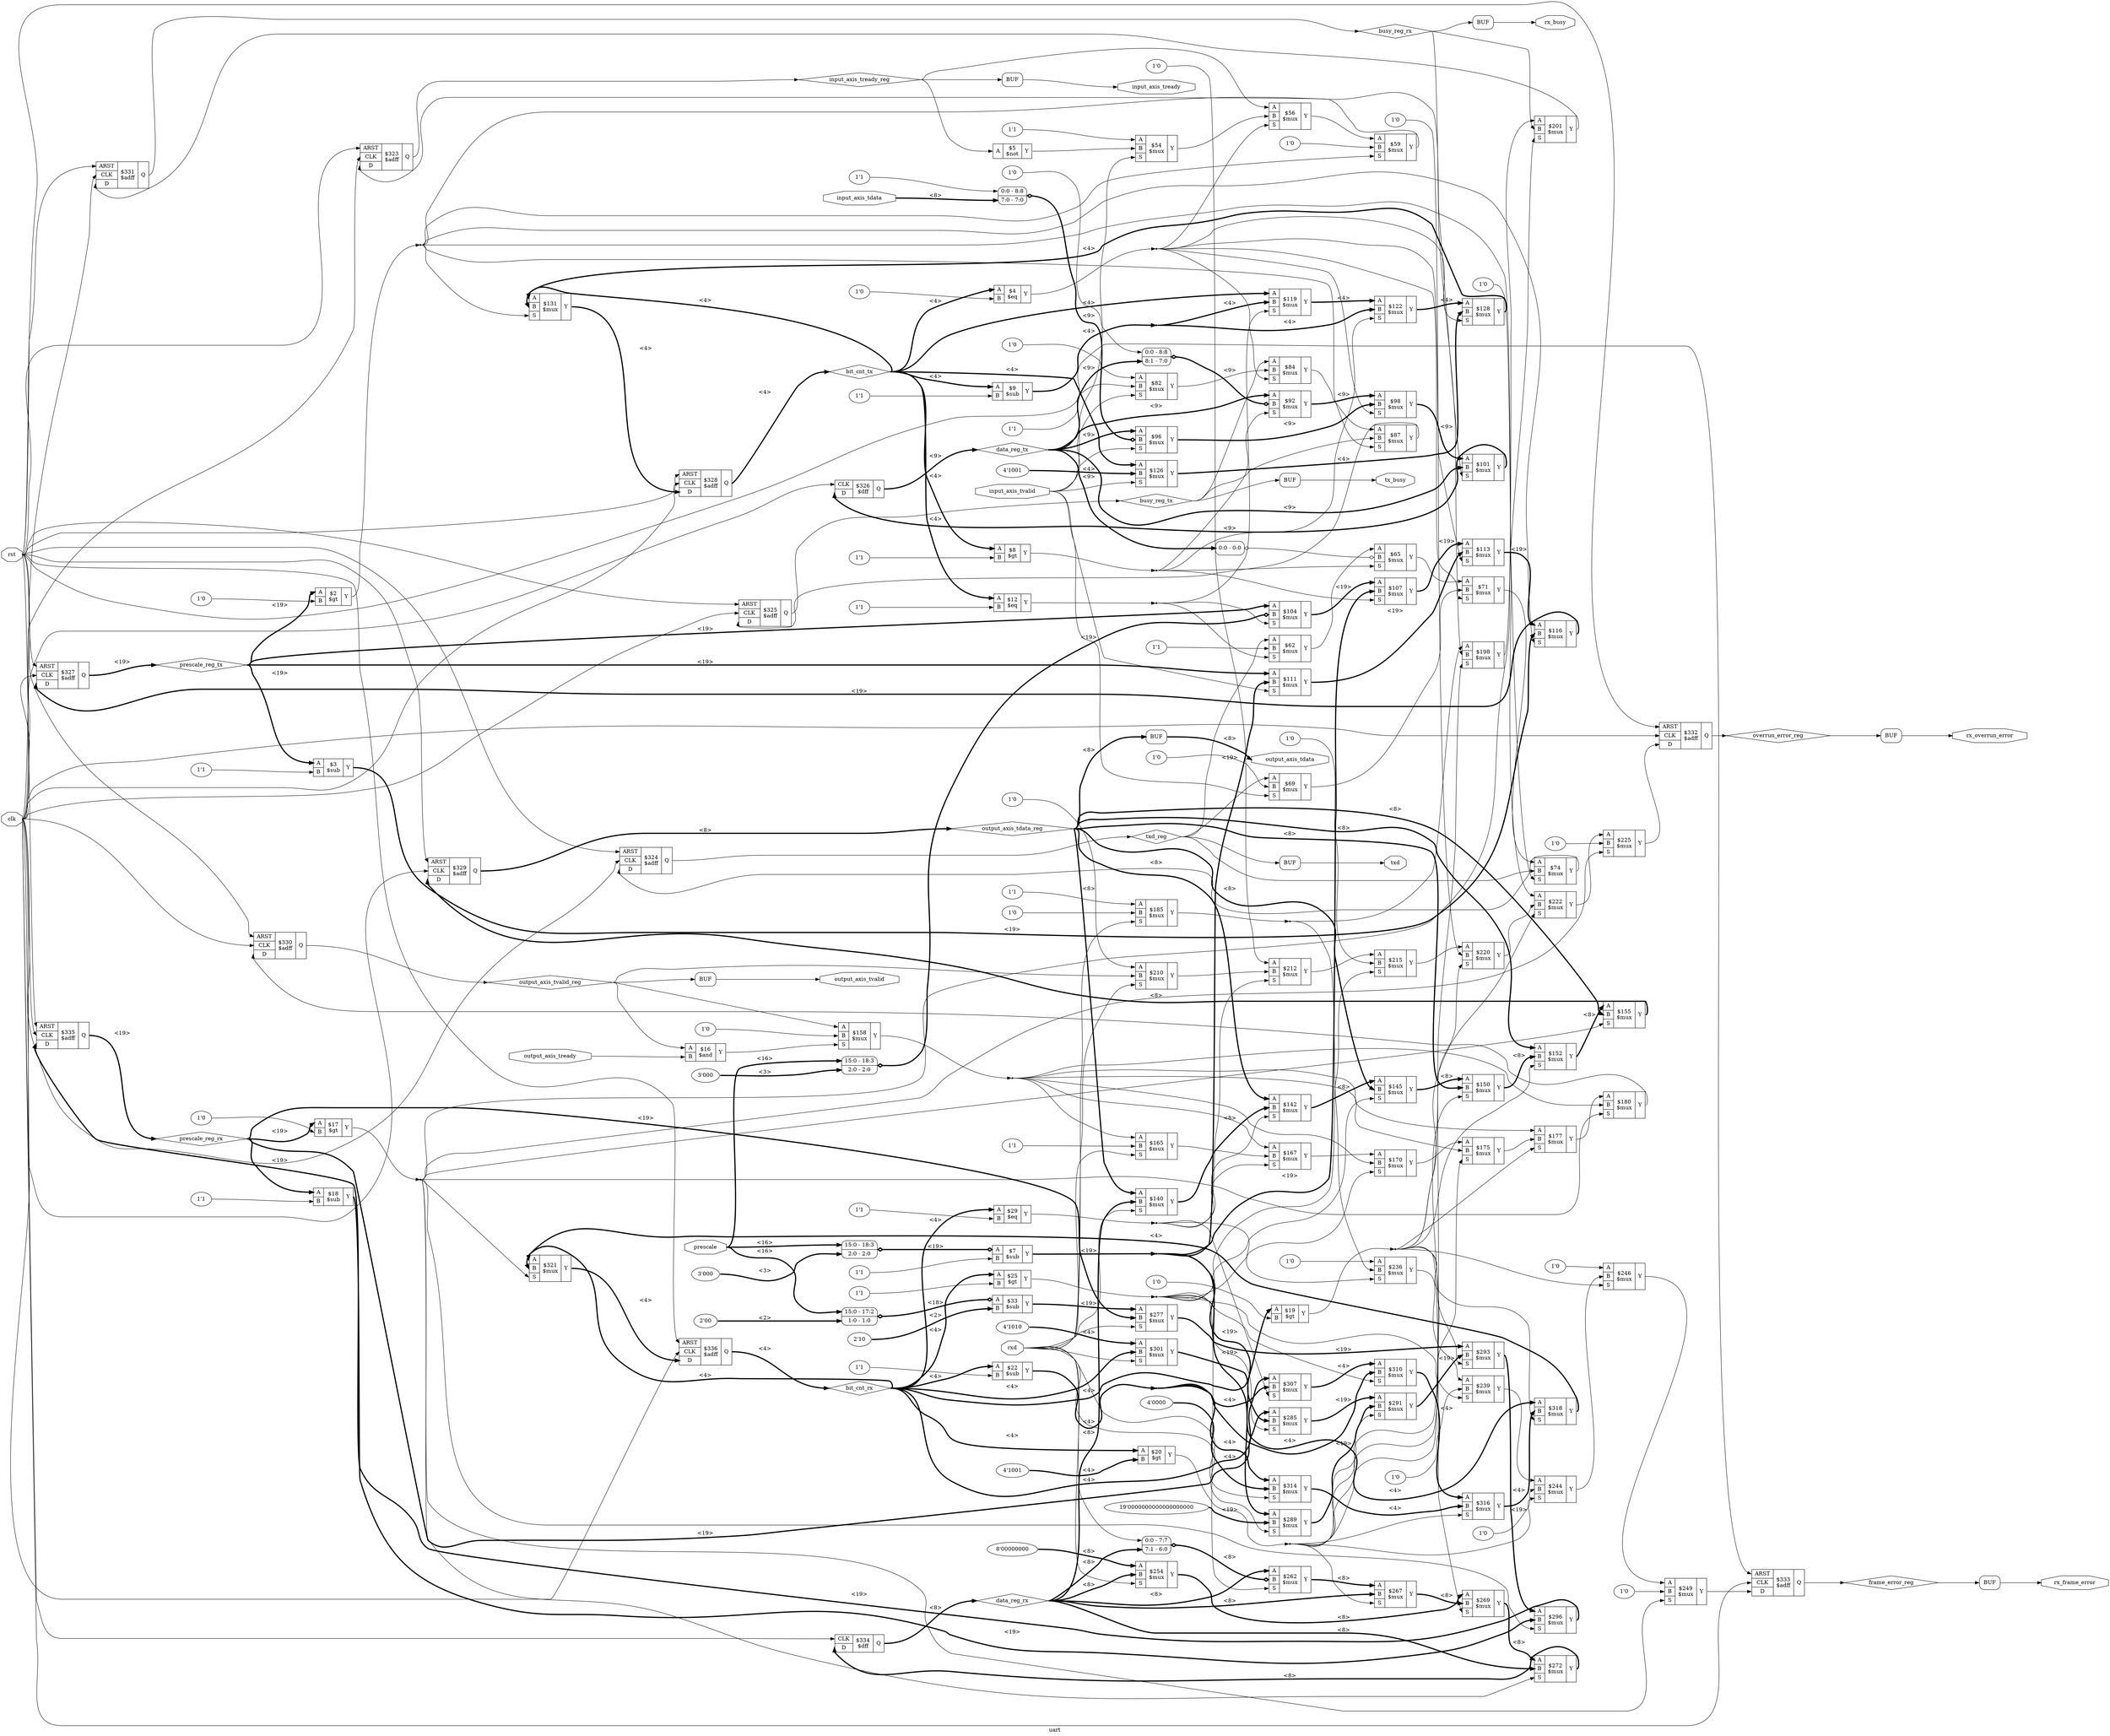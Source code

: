 digraph "uart" {
label="uart";
rankdir="LR";
remincross=true;
n2 [ shape=octagon, label="clk", color="black", fontcolor="black" ];
n3 [ shape=octagon, label="rst", color="black", fontcolor="black" ];
n4 [ shape=octagon, label="input_axis_tdata", color="black", fontcolor="black" ];
n5 [ shape=octagon, label="input_axis_tvalid", color="black", fontcolor="black" ];
n6 [ shape=octagon, label="input_axis_tready", color="black", fontcolor="black" ];
n7 [ shape=octagon, label="output_axis_tdata", color="black", fontcolor="black" ];
n8 [ shape=octagon, label="output_axis_tvalid", color="black", fontcolor="black" ];
n9 [ shape=octagon, label="output_axis_tready", color="black", fontcolor="black" ];
n10 [ shape=octagon, label="rxd", color="black", fontcolor="black" ];
n11 [ shape=octagon, label="txd", color="black", fontcolor="black" ];
n12 [ shape=octagon, label="tx_busy", color="black", fontcolor="black" ];
n13 [ shape=octagon, label="rx_busy", color="black", fontcolor="black" ];
n14 [ shape=octagon, label="rx_overrun_error", color="black", fontcolor="black" ];
n15 [ shape=octagon, label="rx_frame_error", color="black", fontcolor="black" ];
n16 [ shape=octagon, label="prescale", color="black", fontcolor="black" ];
n17 [ shape=diamond, label="input_axis_tready_reg", color="black", fontcolor="black" ];
n18 [ shape=diamond, label="txd_reg", color="black", fontcolor="black" ];
n19 [ shape=diamond, label="busy_reg_tx", color="black", fontcolor="black" ];
n20 [ shape=diamond, label="data_reg_tx", color="black", fontcolor="black" ];
n21 [ shape=diamond, label="prescale_reg_tx", color="black", fontcolor="black" ];
n22 [ shape=diamond, label="bit_cnt_tx", color="black", fontcolor="black" ];
n23 [ shape=diamond, label="output_axis_tdata_reg", color="black", fontcolor="black" ];
n24 [ shape=diamond, label="output_axis_tvalid_reg", color="black", fontcolor="black" ];
n25 [ shape=diamond, label="busy_reg_rx", color="black", fontcolor="black" ];
n26 [ shape=diamond, label="overrun_error_reg", color="black", fontcolor="black" ];
n27 [ shape=diamond, label="frame_error_reg", color="black", fontcolor="black" ];
n28 [ shape=diamond, label="data_reg_rx", color="black", fontcolor="black" ];
n29 [ shape=diamond, label="prescale_reg_rx", color="black", fontcolor="black" ];
n30 [ shape=diamond, label="bit_cnt_rx", color="black", fontcolor="black" ];
v0 [ label="1'0" ];
c121 [ shape=record, label="{{<p118> A|<p119> B}|$2\n$gt|{<p120> Y}}" ];
v1 [ label="1'1" ];
c122 [ shape=record, label="{{<p118> A|<p119> B}|$3\n$sub|{<p120> Y}}" ];
v2 [ label="1'0" ];
c123 [ shape=record, label="{{<p118> A|<p119> B}|$4\n$eq|{<p120> Y}}" ];
c124 [ shape=record, label="{{<p118> A}|$5\n$not|{<p120> Y}}" ];
v4 [ label="3'000" ];
v5 [ label="1'1" ];
c125 [ shape=record, label="{{<p118> A|<p119> B}|$7\n$sub|{<p120> Y}}" ];
x3 [ shape=record, style=rounded, label="<s1> 15:0 - 18:3 |<s0> 2:0 - 2:0 " ];
x3:e -> c125:p118:w [arrowhead=odiamond, arrowtail=odiamond, dir=both, color="black", style="setlinewidth(3)", label="<19>"];
v6 [ label="1'1" ];
c126 [ shape=record, label="{{<p118> A|<p119> B}|$8\n$gt|{<p120> Y}}" ];
v7 [ label="1'1" ];
c127 [ shape=record, label="{{<p118> A|<p119> B}|$9\n$sub|{<p120> Y}}" ];
v8 [ label="1'1" ];
c128 [ shape=record, label="{{<p118> A|<p119> B}|$12\n$eq|{<p120> Y}}" ];
c129 [ shape=record, label="{{<p118> A|<p119> B}|$16\n$and|{<p120> Y}}" ];
v9 [ label="1'0" ];
c130 [ shape=record, label="{{<p118> A|<p119> B}|$17\n$gt|{<p120> Y}}" ];
v10 [ label="1'1" ];
c131 [ shape=record, label="{{<p118> A|<p119> B}|$18\n$sub|{<p120> Y}}" ];
v11 [ label="1'0" ];
c132 [ shape=record, label="{{<p118> A|<p119> B}|$19\n$gt|{<p120> Y}}" ];
v12 [ label="4'1001" ];
c133 [ shape=record, label="{{<p118> A|<p119> B}|$20\n$gt|{<p120> Y}}" ];
v13 [ label="1'1" ];
c134 [ shape=record, label="{{<p118> A|<p119> B}|$22\n$sub|{<p120> Y}}" ];
v14 [ label="1'1" ];
c135 [ shape=record, label="{{<p118> A|<p119> B}|$25\n$gt|{<p120> Y}}" ];
v15 [ label="1'1" ];
c136 [ shape=record, label="{{<p118> A|<p119> B}|$29\n$eq|{<p120> Y}}" ];
v17 [ label="2'00" ];
v18 [ label="2'10" ];
c137 [ shape=record, label="{{<p118> A|<p119> B}|$33\n$sub|{<p120> Y}}" ];
x16 [ shape=record, style=rounded, label="<s1> 15:0 - 17:2 |<s0> 1:0 - 1:0 " ];
x16:e -> c137:p118:w [arrowhead=odiamond, arrowtail=odiamond, dir=both, color="black", style="setlinewidth(3)", label="<18>"];
v19 [ label="1'1" ];
c139 [ shape=record, label="{{<p118> A|<p119> B|<p138> S}|$54\n$mux|{<p120> Y}}" ];
c140 [ shape=record, label="{{<p118> A|<p119> B|<p138> S}|$56\n$mux|{<p120> Y}}" ];
v20 [ label="1'0" ];
c141 [ shape=record, label="{{<p118> A|<p119> B|<p138> S}|$59\n$mux|{<p120> Y}}" ];
v21 [ label="1'1" ];
c142 [ shape=record, label="{{<p118> A|<p119> B|<p138> S}|$62\n$mux|{<p120> Y}}" ];
c143 [ shape=record, label="{{<p118> A|<p119> B|<p138> S}|$65\n$mux|{<p120> Y}}" ];
x22 [ shape=record, style=rounded, label="<s0> 0:0 - 0:0 " ];
x22:e -> c143:p119:w [arrowhead=odiamond, arrowtail=odiamond, dir=both, color="black", label=""];
v23 [ label="1'0" ];
c144 [ shape=record, label="{{<p118> A|<p119> B|<p138> S}|$69\n$mux|{<p120> Y}}" ];
c145 [ shape=record, label="{{<p118> A|<p119> B|<p138> S}|$71\n$mux|{<p120> Y}}" ];
c146 [ shape=record, label="{{<p118> A|<p119> B|<p138> S}|$74\n$mux|{<p120> Y}}" ];
v24 [ label="1'0" ];
v25 [ label="1'1" ];
c147 [ shape=record, label="{{<p118> A|<p119> B|<p138> S}|$82\n$mux|{<p120> Y}}" ];
c148 [ shape=record, label="{{<p118> A|<p119> B|<p138> S}|$84\n$mux|{<p120> Y}}" ];
c149 [ shape=record, label="{{<p118> A|<p119> B|<p138> S}|$87\n$mux|{<p120> Y}}" ];
v27 [ label="1'0" ];
c150 [ shape=record, label="{{<p118> A|<p119> B|<p138> S}|$92\n$mux|{<p120> Y}}" ];
x26 [ shape=record, style=rounded, label="<s1> 0:0 - 8:8 |<s0> 8:1 - 7:0 " ];
x26:e -> c150:p119:w [arrowhead=odiamond, arrowtail=odiamond, dir=both, color="black", style="setlinewidth(3)", label="<9>"];
v29 [ label="1'1" ];
c151 [ shape=record, label="{{<p118> A|<p119> B|<p138> S}|$96\n$mux|{<p120> Y}}" ];
x28 [ shape=record, style=rounded, label="<s1> 0:0 - 8:8 |<s0> 7:0 - 7:0 " ];
x28:e -> c151:p119:w [arrowhead=odiamond, arrowtail=odiamond, dir=both, color="black", style="setlinewidth(3)", label="<9>"];
c152 [ shape=record, label="{{<p118> A|<p119> B|<p138> S}|$98\n$mux|{<p120> Y}}" ];
c153 [ shape=record, label="{{<p118> A|<p119> B|<p138> S}|$101\n$mux|{<p120> Y}}" ];
v31 [ label="3'000" ];
c154 [ shape=record, label="{{<p118> A|<p119> B|<p138> S}|$104\n$mux|{<p120> Y}}" ];
x30 [ shape=record, style=rounded, label="<s1> 15:0 - 18:3 |<s0> 2:0 - 2:0 " ];
x30:e -> c154:p119:w [arrowhead=odiamond, arrowtail=odiamond, dir=both, color="black", style="setlinewidth(3)", label="<19>"];
c155 [ shape=record, label="{{<p118> A|<p119> B|<p138> S}|$107\n$mux|{<p120> Y}}" ];
c156 [ shape=record, label="{{<p118> A|<p119> B|<p138> S}|$111\n$mux|{<p120> Y}}" ];
c157 [ shape=record, label="{{<p118> A|<p119> B|<p138> S}|$113\n$mux|{<p120> Y}}" ];
c158 [ shape=record, label="{{<p118> A|<p119> B|<p138> S}|$116\n$mux|{<p120> Y}}" ];
c159 [ shape=record, label="{{<p118> A|<p119> B|<p138> S}|$119\n$mux|{<p120> Y}}" ];
c160 [ shape=record, label="{{<p118> A|<p119> B|<p138> S}|$122\n$mux|{<p120> Y}}" ];
v32 [ label="4'1001" ];
c161 [ shape=record, label="{{<p118> A|<p119> B|<p138> S}|$126\n$mux|{<p120> Y}}" ];
c162 [ shape=record, label="{{<p118> A|<p119> B|<p138> S}|$128\n$mux|{<p120> Y}}" ];
c163 [ shape=record, label="{{<p118> A|<p119> B|<p138> S}|$131\n$mux|{<p120> Y}}" ];
c164 [ shape=record, label="{{<p118> A|<p119> B|<p138> S}|$140\n$mux|{<p120> Y}}" ];
c165 [ shape=record, label="{{<p118> A|<p119> B|<p138> S}|$142\n$mux|{<p120> Y}}" ];
c166 [ shape=record, label="{{<p118> A|<p119> B|<p138> S}|$145\n$mux|{<p120> Y}}" ];
c167 [ shape=record, label="{{<p118> A|<p119> B|<p138> S}|$150\n$mux|{<p120> Y}}" ];
c168 [ shape=record, label="{{<p118> A|<p119> B|<p138> S}|$152\n$mux|{<p120> Y}}" ];
c169 [ shape=record, label="{{<p118> A|<p119> B|<p138> S}|$155\n$mux|{<p120> Y}}" ];
v33 [ label="1'0" ];
c170 [ shape=record, label="{{<p118> A|<p119> B|<p138> S}|$158\n$mux|{<p120> Y}}" ];
v34 [ label="1'1" ];
c171 [ shape=record, label="{{<p118> A|<p119> B|<p138> S}|$165\n$mux|{<p120> Y}}" ];
c172 [ shape=record, label="{{<p118> A|<p119> B|<p138> S}|$167\n$mux|{<p120> Y}}" ];
c173 [ shape=record, label="{{<p118> A|<p119> B|<p138> S}|$170\n$mux|{<p120> Y}}" ];
c174 [ shape=record, label="{{<p118> A|<p119> B|<p138> S}|$175\n$mux|{<p120> Y}}" ];
c175 [ shape=record, label="{{<p118> A|<p119> B|<p138> S}|$177\n$mux|{<p120> Y}}" ];
c176 [ shape=record, label="{{<p118> A|<p119> B|<p138> S}|$180\n$mux|{<p120> Y}}" ];
v35 [ label="1'1" ];
v36 [ label="1'0" ];
c177 [ shape=record, label="{{<p118> A|<p119> B|<p138> S}|$185\n$mux|{<p120> Y}}" ];
c178 [ shape=record, label="{{<p118> A|<p119> B|<p138> S}|$198\n$mux|{<p120> Y}}" ];
c179 [ shape=record, label="{{<p118> A|<p119> B|<p138> S}|$201\n$mux|{<p120> Y}}" ];
v37 [ label="1'0" ];
c180 [ shape=record, label="{{<p118> A|<p119> B|<p138> S}|$210\n$mux|{<p120> Y}}" ];
v38 [ label="1'0" ];
c181 [ shape=record, label="{{<p118> A|<p119> B|<p138> S}|$212\n$mux|{<p120> Y}}" ];
v39 [ label="1'0" ];
c182 [ shape=record, label="{{<p118> A|<p119> B|<p138> S}|$215\n$mux|{<p120> Y}}" ];
v40 [ label="1'0" ];
c183 [ shape=record, label="{{<p118> A|<p119> B|<p138> S}|$220\n$mux|{<p120> Y}}" ];
v41 [ label="1'0" ];
c184 [ shape=record, label="{{<p118> A|<p119> B|<p138> S}|$222\n$mux|{<p120> Y}}" ];
v42 [ label="1'0" ];
c185 [ shape=record, label="{{<p118> A|<p119> B|<p138> S}|$225\n$mux|{<p120> Y}}" ];
v43 [ label="1'0" ];
c186 [ shape=record, label="{{<p118> A|<p119> B|<p138> S}|$236\n$mux|{<p120> Y}}" ];
v44 [ label="1'0" ];
c187 [ shape=record, label="{{<p118> A|<p119> B|<p138> S}|$239\n$mux|{<p120> Y}}" ];
v45 [ label="1'0" ];
c188 [ shape=record, label="{{<p118> A|<p119> B|<p138> S}|$244\n$mux|{<p120> Y}}" ];
v46 [ label="1'0" ];
c189 [ shape=record, label="{{<p118> A|<p119> B|<p138> S}|$246\n$mux|{<p120> Y}}" ];
v47 [ label="1'0" ];
c190 [ shape=record, label="{{<p118> A|<p119> B|<p138> S}|$249\n$mux|{<p120> Y}}" ];
v48 [ label="8'00000000" ];
c191 [ shape=record, label="{{<p118> A|<p119> B|<p138> S}|$254\n$mux|{<p120> Y}}" ];
c192 [ shape=record, label="{{<p118> A|<p119> B|<p138> S}|$262\n$mux|{<p120> Y}}" ];
x49 [ shape=record, style=rounded, label="<s1> 0:0 - 7:7 |<s0> 7:1 - 6:0 " ];
x49:e -> c192:p119:w [arrowhead=odiamond, arrowtail=odiamond, dir=both, color="black", style="setlinewidth(3)", label="<8>"];
c193 [ shape=record, label="{{<p118> A|<p119> B|<p138> S}|$267\n$mux|{<p120> Y}}" ];
c194 [ shape=record, label="{{<p118> A|<p119> B|<p138> S}|$269\n$mux|{<p120> Y}}" ];
c195 [ shape=record, label="{{<p118> A|<p119> B|<p138> S}|$272\n$mux|{<p120> Y}}" ];
c196 [ shape=record, label="{{<p118> A|<p119> B|<p138> S}|$277\n$mux|{<p120> Y}}" ];
c197 [ shape=record, label="{{<p118> A|<p119> B|<p138> S}|$285\n$mux|{<p120> Y}}" ];
v50 [ label="19'0000000000000000000" ];
c198 [ shape=record, label="{{<p118> A|<p119> B|<p138> S}|$289\n$mux|{<p120> Y}}" ];
c199 [ shape=record, label="{{<p118> A|<p119> B|<p138> S}|$291\n$mux|{<p120> Y}}" ];
c200 [ shape=record, label="{{<p118> A|<p119> B|<p138> S}|$293\n$mux|{<p120> Y}}" ];
c201 [ shape=record, label="{{<p118> A|<p119> B|<p138> S}|$296\n$mux|{<p120> Y}}" ];
v51 [ label="4'1010" ];
c202 [ shape=record, label="{{<p118> A|<p119> B|<p138> S}|$301\n$mux|{<p120> Y}}" ];
c203 [ shape=record, label="{{<p118> A|<p119> B|<p138> S}|$307\n$mux|{<p120> Y}}" ];
c204 [ shape=record, label="{{<p118> A|<p119> B|<p138> S}|$310\n$mux|{<p120> Y}}" ];
v52 [ label="4'0000" ];
c205 [ shape=record, label="{{<p118> A|<p119> B|<p138> S}|$314\n$mux|{<p120> Y}}" ];
c206 [ shape=record, label="{{<p118> A|<p119> B|<p138> S}|$316\n$mux|{<p120> Y}}" ];
c207 [ shape=record, label="{{<p118> A|<p119> B|<p138> S}|$318\n$mux|{<p120> Y}}" ];
c208 [ shape=record, label="{{<p118> A|<p119> B|<p138> S}|$321\n$mux|{<p120> Y}}" ];
c213 [ shape=record, label="{{<p209> ARST|<p210> CLK|<p211> D}|$323\n$adff|{<p212> Q}}" ];
c214 [ shape=record, label="{{<p209> ARST|<p210> CLK|<p211> D}|$324\n$adff|{<p212> Q}}" ];
c215 [ shape=record, label="{{<p209> ARST|<p210> CLK|<p211> D}|$325\n$adff|{<p212> Q}}" ];
c216 [ shape=record, label="{{<p210> CLK|<p211> D}|$326\n$dff|{<p212> Q}}" ];
c217 [ shape=record, label="{{<p209> ARST|<p210> CLK|<p211> D}|$327\n$adff|{<p212> Q}}" ];
c218 [ shape=record, label="{{<p209> ARST|<p210> CLK|<p211> D}|$328\n$adff|{<p212> Q}}" ];
c219 [ shape=record, label="{{<p209> ARST|<p210> CLK|<p211> D}|$329\n$adff|{<p212> Q}}" ];
c220 [ shape=record, label="{{<p209> ARST|<p210> CLK|<p211> D}|$330\n$adff|{<p212> Q}}" ];
c221 [ shape=record, label="{{<p209> ARST|<p210> CLK|<p211> D}|$331\n$adff|{<p212> Q}}" ];
c222 [ shape=record, label="{{<p209> ARST|<p210> CLK|<p211> D}|$332\n$adff|{<p212> Q}}" ];
c223 [ shape=record, label="{{<p209> ARST|<p210> CLK|<p211> D}|$333\n$adff|{<p212> Q}}" ];
c224 [ shape=record, label="{{<p210> CLK|<p211> D}|$334\n$dff|{<p212> Q}}" ];
c225 [ shape=record, label="{{<p209> ARST|<p210> CLK|<p211> D}|$335\n$adff|{<p212> Q}}" ];
c226 [ shape=record, label="{{<p209> ARST|<p210> CLK|<p211> D}|$336\n$adff|{<p212> Q}}" ];
x53 [shape=box, style=rounded, label="BUF"];
x54 [shape=box, style=rounded, label="BUF"];
x55 [shape=box, style=rounded, label="BUF"];
x56 [shape=box, style=rounded, label="BUF"];
x57 [shape=box, style=rounded, label="BUF"];
x58 [shape=box, style=rounded, label="BUF"];
x59 [shape=box, style=rounded, label="BUF"];
x60 [shape=box, style=rounded, label="BUF"];
n10:e -> c164:p138:w [color="black", label=""];
n10:e -> c171:p138:w [color="black", label=""];
n10:e -> c177:p138:w [color="black", label=""];
n10:e -> c180:p138:w [color="black", label=""];
n10:e -> c191:p138:w [color="black", label=""];
n10:e -> c196:p138:w [color="black", label=""];
n10:e -> c198:p138:w [color="black", label=""];
n10:e -> c202:p138:w [color="black", label=""];
n10:e -> c205:p138:w [color="black", label=""];
n10:e -> x49:s1:w [color="black", label=""];
c187:p120:e -> c188:p118:w [color="black", label=""];
c188:p120:e -> c189:p119:w [color="black", label=""];
c189:p120:e -> c190:p118:w [color="black", label=""];
c191:p120:e -> c194:p118:w [color="black", style="setlinewidth(3)", label="<8>"];
c192:p120:e -> c193:p118:w [color="black", style="setlinewidth(3)", label="<8>"];
c193:p120:e -> c194:p119:w [color="black", style="setlinewidth(3)", label="<8>"];
c194:p120:e -> c195:p118:w [color="black", style="setlinewidth(3)", label="<8>"];
c196:p120:e -> c200:p118:w [color="black", style="setlinewidth(3)", label="<19>"];
c197:p120:e -> c199:p118:w [color="black", style="setlinewidth(3)", label="<19>"];
c198:p120:e -> c199:p119:w [color="black", style="setlinewidth(3)", label="<19>"];
x56:e:e -> n11:w [color="black", label=""];
c199:p120:e -> c200:p119:w [color="black", style="setlinewidth(3)", label="<19>"];
c200:p120:e -> c201:p118:w [color="black", style="setlinewidth(3)", label="<19>"];
c202:p120:e -> c207:p118:w [color="black", style="setlinewidth(3)", label="<4>"];
c203:p120:e -> c204:p118:w [color="black", style="setlinewidth(3)", label="<4>"];
c204:p120:e -> c206:p118:w [color="black", style="setlinewidth(3)", label="<4>"];
c205:p120:e -> c206:p119:w [color="black", style="setlinewidth(3)", label="<4>"];
c206:p120:e -> c207:p119:w [color="black", style="setlinewidth(3)", label="<4>"];
c207:p120:e -> c208:p118:w [color="black", style="setlinewidth(3)", label="<4>"];
x57:e:e -> n12:w [color="black", label=""];
x58:e:e -> n13:w [color="black", label=""];
x59:e:e -> n14:w [color="black", label=""];
x60:e:e -> n15:w [color="black", label=""];
n16:e -> x16:s1:w [color="black", style="setlinewidth(3)", label="<16>"];
n16:e -> x30:s1:w [color="black", style="setlinewidth(3)", label="<16>"];
n16:e -> x3:s1:w [color="black", style="setlinewidth(3)", label="<16>"];
c213:p212:e -> n17:w [color="black", label=""];
n17:e -> c124:p118:w [color="black", label=""];
n17:e -> c140:p118:w [color="black", label=""];
n17:e -> x53:w:w [color="black", label=""];
c214:p212:e -> n18:w [color="black", label=""];
n18:e -> c142:p118:w [color="black", label=""];
n18:e -> c144:p118:w [color="black", label=""];
n18:e -> c146:p119:w [color="black", label=""];
n18:e -> x56:w:w [color="black", label=""];
c215:p212:e -> n19:w [color="black", label=""];
n19:e -> c148:p118:w [color="black", label=""];
n19:e -> c149:p119:w [color="black", label=""];
n19:e -> x57:w:w [color="black", label=""];
n2:e -> c213:p210:w [color="black", label=""];
n2:e -> c214:p210:w [color="black", label=""];
n2:e -> c215:p210:w [color="black", label=""];
n2:e -> c216:p210:w [color="black", label=""];
n2:e -> c217:p210:w [color="black", label=""];
n2:e -> c218:p210:w [color="black", label=""];
n2:e -> c219:p210:w [color="black", label=""];
n2:e -> c220:p210:w [color="black", label=""];
n2:e -> c221:p210:w [color="black", label=""];
n2:e -> c222:p210:w [color="black", label=""];
n2:e -> c223:p210:w [color="black", label=""];
n2:e -> c224:p210:w [color="black", label=""];
n2:e -> c225:p210:w [color="black", label=""];
n2:e -> c226:p210:w [color="black", label=""];
c216:p212:e -> n20:w [color="black", style="setlinewidth(3)", label="<9>"];
n20:e -> c150:p118:w [color="black", style="setlinewidth(3)", label="<9>"];
n20:e -> c151:p118:w [color="black", style="setlinewidth(3)", label="<9>"];
n20:e -> c153:p119:w [color="black", style="setlinewidth(3)", label="<9>"];
n20:e -> x22:s0:w [color="black", style="setlinewidth(3)", label="<9>"];
n20:e -> x26:s0:w [color="black", style="setlinewidth(3)", label="<9>"];
c217:p212:e -> n21:w [color="black", style="setlinewidth(3)", label="<19>"];
n21:e -> c121:p118:w [color="black", style="setlinewidth(3)", label="<19>"];
n21:e -> c122:p118:w [color="black", style="setlinewidth(3)", label="<19>"];
n21:e -> c154:p118:w [color="black", style="setlinewidth(3)", label="<19>"];
n21:e -> c156:p118:w [color="black", style="setlinewidth(3)", label="<19>"];
c218:p212:e -> n22:w [color="black", style="setlinewidth(3)", label="<4>"];
n22:e -> c123:p118:w [color="black", style="setlinewidth(3)", label="<4>"];
n22:e -> c126:p118:w [color="black", style="setlinewidth(3)", label="<4>"];
n22:e -> c127:p118:w [color="black", style="setlinewidth(3)", label="<4>"];
n22:e -> c128:p118:w [color="black", style="setlinewidth(3)", label="<4>"];
n22:e -> c159:p118:w [color="black", style="setlinewidth(3)", label="<4>"];
n22:e -> c161:p118:w [color="black", style="setlinewidth(3)", label="<4>"];
n22:e -> c163:p119:w [color="black", style="setlinewidth(3)", label="<4>"];
c219:p212:e -> n23:w [color="black", style="setlinewidth(3)", label="<8>"];
n23:e -> c164:p118:w [color="black", style="setlinewidth(3)", label="<8>"];
n23:e -> c165:p118:w [color="black", style="setlinewidth(3)", label="<8>"];
n23:e -> c166:p119:w [color="black", style="setlinewidth(3)", label="<8>"];
n23:e -> c167:p119:w [color="black", style="setlinewidth(3)", label="<8>"];
n23:e -> c168:p118:w [color="black", style="setlinewidth(3)", label="<8>"];
n23:e -> c169:p119:w [color="black", style="setlinewidth(3)", label="<8>"];
n23:e -> x54:w:w [color="black", style="setlinewidth(3)", label="<8>"];
c220:p212:e -> n24:w [color="black", label=""];
n24:e -> c129:p118:w [color="black", label=""];
n24:e -> c170:p118:w [color="black", label=""];
n24:e -> c180:p119:w [color="black", label=""];
n24:e -> x55:w:w [color="black", label=""];
c221:p212:e -> n25:w [color="black", label=""];
n25:e -> c178:p119:w [color="black", label=""];
n25:e -> c179:p119:w [color="black", label=""];
n25:e -> x58:w:w [color="black", label=""];
c222:p212:e -> n26:w [color="black", label=""];
n26:e -> x59:w:w [color="black", label=""];
c223:p212:e -> n27:w [color="black", label=""];
n27:e -> x60:w:w [color="black", label=""];
c224:p212:e -> n28:w [color="black", style="setlinewidth(3)", label="<8>"];
n28:e -> c164:p119:w [color="black", style="setlinewidth(3)", label="<8>"];
n28:e -> c191:p119:w [color="black", style="setlinewidth(3)", label="<8>"];
n28:e -> c192:p118:w [color="black", style="setlinewidth(3)", label="<8>"];
n28:e -> c193:p119:w [color="black", style="setlinewidth(3)", label="<8>"];
n28:e -> c195:p119:w [color="black", style="setlinewidth(3)", label="<8>"];
n28:e -> x49:s0:w [color="black", style="setlinewidth(3)", label="<8>"];
c225:p212:e -> n29:w [color="black", style="setlinewidth(3)", label="<19>"];
n29:e -> c130:p118:w [color="black", style="setlinewidth(3)", label="<19>"];
n29:e -> c131:p118:w [color="black", style="setlinewidth(3)", label="<19>"];
n29:e -> c196:p119:w [color="black", style="setlinewidth(3)", label="<19>"];
n29:e -> c197:p118:w [color="black", style="setlinewidth(3)", label="<19>"];
n3:e -> c213:p209:w [color="black", label=""];
n3:e -> c214:p209:w [color="black", label=""];
n3:e -> c215:p209:w [color="black", label=""];
n3:e -> c217:p209:w [color="black", label=""];
n3:e -> c218:p209:w [color="black", label=""];
n3:e -> c219:p209:w [color="black", label=""];
n3:e -> c220:p209:w [color="black", label=""];
n3:e -> c221:p209:w [color="black", label=""];
n3:e -> c222:p209:w [color="black", label=""];
n3:e -> c223:p209:w [color="black", label=""];
n3:e -> c225:p209:w [color="black", label=""];
n3:e -> c226:p209:w [color="black", label=""];
c226:p212:e -> n30:w [color="black", style="setlinewidth(3)", label="<4>"];
n30:e -> c132:p118:w [color="black", style="setlinewidth(3)", label="<4>"];
n30:e -> c133:p118:w [color="black", style="setlinewidth(3)", label="<4>"];
n30:e -> c134:p118:w [color="black", style="setlinewidth(3)", label="<4>"];
n30:e -> c135:p118:w [color="black", style="setlinewidth(3)", label="<4>"];
n30:e -> c136:p118:w [color="black", style="setlinewidth(3)", label="<4>"];
n30:e -> c202:p119:w [color="black", style="setlinewidth(3)", label="<4>"];
n30:e -> c203:p118:w [color="black", style="setlinewidth(3)", label="<4>"];
n30:e -> c208:p119:w [color="black", style="setlinewidth(3)", label="<4>"];
c141:p120:e -> c213:p211:w [color="black", label=""];
c146:p120:e -> c214:p211:w [color="black", label=""];
c149:p120:e -> c215:p211:w [color="black", label=""];
c153:p120:e -> c216:p211:w [color="black", style="setlinewidth(3)", label="<9>"];
c158:p120:e -> c217:p211:w [color="black", style="setlinewidth(3)", label="<19>"];
c163:p120:e -> c218:p211:w [color="black", style="setlinewidth(3)", label="<4>"];
n37 [ shape=point ];
c121:p120:e -> n37:w [color="black", label=""];
n37:e -> c141:p138:w [color="black", label=""];
n37:e -> c146:p138:w [color="black", label=""];
n37:e -> c149:p138:w [color="black", label=""];
n37:e -> c153:p138:w [color="black", label=""];
n37:e -> c158:p138:w [color="black", label=""];
n37:e -> c163:p138:w [color="black", label=""];
c122:p120:e -> c158:p119:w [color="black", style="setlinewidth(3)", label="<19>"];
n39 [ shape=point ];
c123:p120:e -> n39:w [color="black", label=""];
n39:e -> c140:p138:w [color="black", label=""];
n39:e -> c145:p138:w [color="black", label=""];
n39:e -> c148:p138:w [color="black", label=""];
n39:e -> c152:p138:w [color="black", label=""];
n39:e -> c157:p138:w [color="black", label=""];
n39:e -> c162:p138:w [color="black", label=""];
n4:e -> x28:s0:w [color="black", style="setlinewidth(3)", label="<8>"];
c124:p120:e -> c139:p119:w [color="black", label=""];
n41 [ shape=point ];
c125:p120:e -> n41:w [color="black", style="setlinewidth(3)", label="<19>"];
n41:e -> c155:p119:w [color="black", style="setlinewidth(3)", label="<19>"];
n41:e -> c156:p119:w [color="black", style="setlinewidth(3)", label="<19>"];
n41:e -> c197:p119:w [color="black", style="setlinewidth(3)", label="<19>"];
n41:e -> c198:p118:w [color="black", style="setlinewidth(3)", label="<19>"];
n42 [ shape=point ];
c126:p120:e -> n42:w [color="black", label=""];
n42:e -> c143:p138:w [color="black", label=""];
n42:e -> c150:p138:w [color="black", label=""];
n42:e -> c155:p138:w [color="black", label=""];
n42:e -> c160:p138:w [color="black", label=""];
n43 [ shape=point ];
c127:p120:e -> n43:w [color="black", style="setlinewidth(3)", label="<4>"];
n43:e -> c159:p119:w [color="black", style="setlinewidth(3)", label="<4>"];
n43:e -> c160:p119:w [color="black", style="setlinewidth(3)", label="<4>"];
n44 [ shape=point ];
c128:p120:e -> n44:w [color="black", label=""];
n44:e -> c142:p138:w [color="black", label=""];
n44:e -> c154:p138:w [color="black", label=""];
n44:e -> c159:p138:w [color="black", label=""];
c169:p120:e -> c219:p211:w [color="black", style="setlinewidth(3)", label="<8>"];
c176:p120:e -> c220:p211:w [color="black", label=""];
c179:p120:e -> c221:p211:w [color="black", label=""];
c185:p120:e -> c222:p211:w [color="black", label=""];
c190:p120:e -> c223:p211:w [color="black", label=""];
n5:e -> c139:p138:w [color="black", label=""];
n5:e -> c144:p138:w [color="black", label=""];
n5:e -> c147:p138:w [color="black", label=""];
n5:e -> c151:p138:w [color="black", label=""];
n5:e -> c156:p138:w [color="black", label=""];
n5:e -> c161:p138:w [color="black", label=""];
c195:p120:e -> c224:p211:w [color="black", style="setlinewidth(3)", label="<8>"];
c201:p120:e -> c225:p211:w [color="black", style="setlinewidth(3)", label="<19>"];
c208:p120:e -> c226:p211:w [color="black", style="setlinewidth(3)", label="<4>"];
c129:p120:e -> c170:p138:w [color="black", label=""];
n54 [ shape=point ];
c130:p120:e -> n54:w [color="black", label=""];
n54:e -> c169:p138:w [color="black", label=""];
n54:e -> c176:p138:w [color="black", label=""];
n54:e -> c179:p138:w [color="black", label=""];
n54:e -> c185:p138:w [color="black", label=""];
n54:e -> c190:p138:w [color="black", label=""];
n54:e -> c195:p138:w [color="black", label=""];
n54:e -> c201:p138:w [color="black", label=""];
n54:e -> c208:p138:w [color="black", label=""];
c131:p120:e -> c201:p119:w [color="black", style="setlinewidth(3)", label="<19>"];
n56 [ shape=point ];
c132:p120:e -> n56:w [color="black", label=""];
n56:e -> c168:p138:w [color="black", label=""];
n56:e -> c175:p138:w [color="black", label=""];
n56:e -> c178:p138:w [color="black", label=""];
n56:e -> c184:p138:w [color="black", label=""];
n56:e -> c189:p138:w [color="black", label=""];
n56:e -> c194:p138:w [color="black", label=""];
n56:e -> c200:p138:w [color="black", label=""];
n56:e -> c207:p138:w [color="black", label=""];
n57 [ shape=point ];
c133:p120:e -> n57:w [color="black", label=""];
n57:e -> c167:p138:w [color="black", label=""];
n57:e -> c174:p138:w [color="black", label=""];
n57:e -> c183:p138:w [color="black", label=""];
n57:e -> c188:p138:w [color="black", label=""];
n57:e -> c193:p138:w [color="black", label=""];
n57:e -> c199:p138:w [color="black", label=""];
n57:e -> c206:p138:w [color="black", label=""];
n58 [ shape=point ];
c134:p120:e -> n58:w [color="black", style="setlinewidth(3)", label="<4>"];
n58:e -> c203:p119:w [color="black", style="setlinewidth(3)", label="<4>"];
n58:e -> c204:p119:w [color="black", style="setlinewidth(3)", label="<4>"];
n58:e -> c205:p118:w [color="black", style="setlinewidth(3)", label="<4>"];
n59 [ shape=point ];
c135:p120:e -> n59:w [color="black", label=""];
n59:e -> c166:p138:w [color="black", label=""];
n59:e -> c173:p138:w [color="black", label=""];
n59:e -> c182:p138:w [color="black", label=""];
n59:e -> c187:p138:w [color="black", label=""];
n59:e -> c192:p138:w [color="black", label=""];
n59:e -> c197:p138:w [color="black", label=""];
n59:e -> c204:p138:w [color="black", label=""];
x53:e:e -> n6:w [color="black", label=""];
n60 [ shape=point ];
c136:p120:e -> n60:w [color="black", label=""];
n60:e -> c165:p138:w [color="black", label=""];
n60:e -> c172:p138:w [color="black", label=""];
n60:e -> c181:p138:w [color="black", label=""];
n60:e -> c186:p138:w [color="black", label=""];
n60:e -> c203:p138:w [color="black", label=""];
c137:p120:e -> c196:p118:w [color="black", style="setlinewidth(3)", label="<19>"];
c139:p120:e -> c140:p119:w [color="black", label=""];
c140:p120:e -> c141:p118:w [color="black", label=""];
c142:p120:e -> c143:p118:w [color="black", label=""];
c143:p120:e -> c145:p118:w [color="black", label=""];
c144:p120:e -> c145:p119:w [color="black", label=""];
c145:p120:e -> c146:p118:w [color="black", label=""];
c147:p120:e -> c148:p119:w [color="black", label=""];
c148:p120:e -> c149:p118:w [color="black", label=""];
x54:e:e -> n7:w [color="black", style="setlinewidth(3)", label="<8>"];
c150:p120:e -> c152:p118:w [color="black", style="setlinewidth(3)", label="<9>"];
c151:p120:e -> c152:p119:w [color="black", style="setlinewidth(3)", label="<9>"];
c152:p120:e -> c153:p118:w [color="black", style="setlinewidth(3)", label="<9>"];
c154:p120:e -> c155:p118:w [color="black", style="setlinewidth(3)", label="<19>"];
c155:p120:e -> c157:p118:w [color="black", style="setlinewidth(3)", label="<19>"];
c156:p120:e -> c157:p119:w [color="black", style="setlinewidth(3)", label="<19>"];
c157:p120:e -> c158:p118:w [color="black", style="setlinewidth(3)", label="<19>"];
c159:p120:e -> c160:p118:w [color="black", style="setlinewidth(3)", label="<4>"];
c160:p120:e -> c162:p118:w [color="black", style="setlinewidth(3)", label="<4>"];
c161:p120:e -> c162:p119:w [color="black", style="setlinewidth(3)", label="<4>"];
x55:e:e -> n8:w [color="black", label=""];
c162:p120:e -> c163:p118:w [color="black", style="setlinewidth(3)", label="<4>"];
c164:p120:e -> c165:p119:w [color="black", style="setlinewidth(3)", label="<8>"];
c165:p120:e -> c166:p118:w [color="black", style="setlinewidth(3)", label="<8>"];
c166:p120:e -> c167:p118:w [color="black", style="setlinewidth(3)", label="<8>"];
c167:p120:e -> c168:p119:w [color="black", style="setlinewidth(3)", label="<8>"];
c168:p120:e -> c169:p118:w [color="black", style="setlinewidth(3)", label="<8>"];
n86 [ shape=point ];
c170:p120:e -> n86:w [color="black", label=""];
n86:e -> c171:p118:w [color="black", label=""];
n86:e -> c172:p118:w [color="black", label=""];
n86:e -> c173:p119:w [color="black", label=""];
n86:e -> c174:p119:w [color="black", label=""];
n86:e -> c175:p118:w [color="black", label=""];
n86:e -> c176:p119:w [color="black", label=""];
c171:p120:e -> c172:p119:w [color="black", label=""];
c172:p120:e -> c173:p118:w [color="black", label=""];
c173:p120:e -> c174:p118:w [color="black", label=""];
n9:e -> c129:p119:w [color="black", label=""];
c174:p120:e -> c175:p119:w [color="black", label=""];
c175:p120:e -> c176:p118:w [color="black", label=""];
n92 [ shape=point ];
c177:p120:e -> n92:w [color="black", label=""];
n92:e -> c178:p118:w [color="black", label=""];
n92:e -> c186:p119:w [color="black", label=""];
c178:p120:e -> c179:p118:w [color="black", label=""];
c180:p120:e -> c181:p119:w [color="black", label=""];
c181:p120:e -> c182:p118:w [color="black", label=""];
c182:p120:e -> c183:p118:w [color="black", label=""];
c183:p120:e -> c184:p119:w [color="black", label=""];
c184:p120:e -> c185:p118:w [color="black", label=""];
c186:p120:e -> c187:p118:w [color="black", label=""];
v0:e -> c121:p119:w [color="black", label=""];
v1:e -> c122:p119:w [color="black", label=""];
v10:e -> c131:p119:w [color="black", label=""];
v11:e -> c132:p119:w [color="black", label=""];
v12:e -> c133:p119:w [color="black", style="setlinewidth(3)", label="<4>"];
v13:e -> c134:p119:w [color="black", label=""];
v14:e -> c135:p119:w [color="black", label=""];
v15:e -> c136:p119:w [color="black", label=""];
v17:e -> x16:s0:w [color="black", style="setlinewidth(3)", label="<2>"];
v18:e -> c137:p119:w [color="black", style="setlinewidth(3)", label="<2>"];
v19:e -> c139:p118:w [color="black", label=""];
v2:e -> c123:p119:w [color="black", label=""];
v20:e -> c141:p119:w [color="black", label=""];
v21:e -> c142:p119:w [color="black", label=""];
v23:e -> c144:p119:w [color="black", label=""];
v24:e -> c147:p118:w [color="black", label=""];
v25:e -> c147:p119:w [color="black", label=""];
v27:e -> x26:s1:w [color="black", label=""];
v29:e -> x28:s1:w [color="black", label=""];
v31:e -> x30:s0:w [color="black", style="setlinewidth(3)", label="<3>"];
v32:e -> c161:p119:w [color="black", style="setlinewidth(3)", label="<4>"];
v33:e -> c170:p119:w [color="black", label=""];
v34:e -> c171:p119:w [color="black", label=""];
v35:e -> c177:p118:w [color="black", label=""];
v36:e -> c177:p119:w [color="black", label=""];
v37:e -> c180:p118:w [color="black", label=""];
v38:e -> c181:p118:w [color="black", label=""];
v39:e -> c182:p119:w [color="black", label=""];
v4:e -> x3:s0:w [color="black", style="setlinewidth(3)", label="<3>"];
v40:e -> c183:p119:w [color="black", label=""];
v41:e -> c184:p118:w [color="black", label=""];
v42:e -> c185:p119:w [color="black", label=""];
v43:e -> c186:p118:w [color="black", label=""];
v44:e -> c187:p119:w [color="black", label=""];
v45:e -> c188:p119:w [color="black", label=""];
v46:e -> c189:p118:w [color="black", label=""];
v47:e -> c190:p119:w [color="black", label=""];
v48:e -> c191:p118:w [color="black", style="setlinewidth(3)", label="<8>"];
v5:e -> c125:p119:w [color="black", label=""];
v50:e -> c198:p119:w [color="black", style="setlinewidth(3)", label="<19>"];
v51:e -> c202:p118:w [color="black", style="setlinewidth(3)", label="<4>"];
v52:e -> c205:p119:w [color="black", style="setlinewidth(3)", label="<4>"];
v6:e -> c126:p119:w [color="black", label=""];
v7:e -> c127:p119:w [color="black", label=""];
v8:e -> c128:p119:w [color="black", label=""];
v9:e -> c130:p119:w [color="black", label=""];
}
